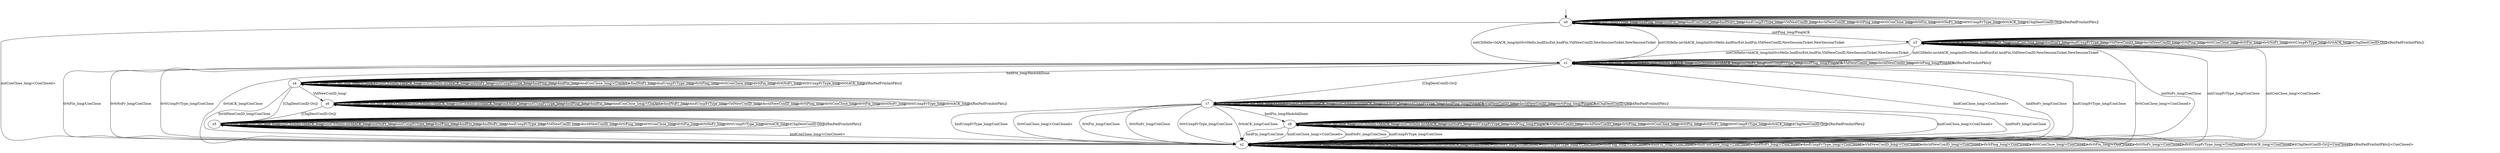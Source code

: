 digraph "../results/quicheModels/quiche-PSK-l-0/learnedModel" {
s0 [label=s0];
s1 [label=s1];
s2 [label=s2];
s3 [label=s3];
s4 [label=s4];
s5 [label=s5];
s6 [label=s6];
s7 [label=s7];
s8 [label=s8];
s0 -> s3  [label="initPing_long/PingACK "];
s0 -> s2  [label="initConClose_long/<ConClosed> "];
s0 -> s1  [label="initCltHello-vldACK_long/initSvrHello,hndEncExt,hndFin,VldNewConID,NewSessionTicket,NewSessionTicket "];
s0 -> s1  [label="initCltHello-invldACK_long/initSvrHello,hndEncExt,hndFin,VldNewConID,NewSessionTicket,NewSessionTicket "];
s0 -> s0  [label="initNoFr_long/ "];
s0 -> s0  [label="initUnxpFrType_long/ "];
s0 -> s0  [label="hndPing_long/ "];
s0 -> s0  [label="hndFin_long/ "];
s0 -> s0  [label="hndConClose_long/ "];
s0 -> s0  [label="hndNoFr_long/ "];
s0 -> s0  [label="hndUnxpFrType_long/ "];
s0 -> s0  [label="VldNewConID_long/ "];
s0 -> s0  [label="InvldNewConID_long/ "];
s0 -> s0  [label="0rttPing_long/ "];
s0 -> s0  [label="0rttConClose_long/ "];
s0 -> s0  [label="0rttFin_long/ "];
s0 -> s0  [label="0rttNoFr_long/ "];
s0 -> s0  [label="0rttUnxpFrType_long/ "];
s0 -> s0  [label="0rttACK_long/ "];
s0 -> s0  [label="[ChgDestConID-Ori]/ "];
s0 -> s0  [label="[RmPadFrmInitPkts]/ "];
s1 -> s1  [label="initPing_long/ "];
s1 -> s1  [label="initConClose_long/<ConAct> "];
s1 -> s1  [label="initCltHello-vldACK_long/ "];
s1 -> s1  [label="initCltHello-invldACK_long/ "];
s1 -> s1  [label="initNoFr_long/ "];
s1 -> s1  [label="initUnxpFrType_long/ "];
s1 -> s1  [label="hndPing_long/PingACK "];
s1 -> s4  [label="hndFin_long/HndshkDone "];
s1 -> s2  [label="hndConClose_long/<ConClosed> "];
s1 -> s2  [label="hndNoFr_long/ConClose "];
s1 -> s2  [label="hndUnxpFrType_long/ConClose "];
s1 -> s1  [label="VldNewConID_long/ "];
s1 -> s1  [label="InvldNewConID_long/ "];
s1 -> s1  [label="0rttPing_long/PingACK "];
s1 -> s2  [label="0rttConClose_long/<ConClosed> "];
s1 -> s2  [label="0rttFin_long/ConClose "];
s1 -> s2  [label="0rttNoFr_long/ConClose "];
s1 -> s2  [label="0rttUnxpFrType_long/ConClose "];
s1 -> s2  [label="0rttACK_long/ConClose "];
s1 -> s7  [label="[ChgDestConID-Ori]/ "];
s1 -> s1  [label="[RmPadFrmInitPkts]/ "];
s2 -> s2  [label="initPing_long/<ConClosed> "];
s2 -> s2  [label="initConClose_long/<ConClosed> "];
s2 -> s2  [label="initCltHello-vldACK_long/<ConClosed> "];
s2 -> s2  [label="initCltHello-invldACK_long/<ConClosed> "];
s2 -> s2  [label="initNoFr_long/<ConClosed> "];
s2 -> s2  [label="initUnxpFrType_long/<ConClosed> "];
s2 -> s2  [label="hndPing_long/<ConClosed> "];
s2 -> s2  [label="hndFin_long/<ConClosed> "];
s2 -> s2  [label="hndConClose_long/<ConClosed> "];
s2 -> s2  [label="hndNoFr_long/<ConClosed> "];
s2 -> s2  [label="hndUnxpFrType_long/<ConClosed> "];
s2 -> s2  [label="VldNewConID_long/<ConClosed> "];
s2 -> s2  [label="InvldNewConID_long/<ConClosed> "];
s2 -> s2  [label="0rttPing_long/<ConClosed> "];
s2 -> s2  [label="0rttConClose_long/<ConClosed> "];
s2 -> s2  [label="0rttFin_long/<ConClosed> "];
s2 -> s2  [label="0rttNoFr_long/<ConClosed> "];
s2 -> s2  [label="0rttUnxpFrType_long/<ConClosed> "];
s2 -> s2  [label="0rttACK_long/<ConClosed> "];
s2 -> s2  [label="[ChgDestConID-Ori]/<ConClosed> "];
s2 -> s2  [label="[RmPadFrmInitPkts]/<ConClosed> "];
s3 -> s3  [label="initPing_long/PingACK "];
s3 -> s2  [label="initConClose_long/<ConClosed> "];
s3 -> s1  [label="initCltHello-vldACK_long/initSvrHello,hndEncExt,hndFin,VldNewConID,NewSessionTicket,NewSessionTicket "];
s3 -> s1  [label="initCltHello-invldACK_long/initSvrHello,hndEncExt,hndFin,VldNewConID,NewSessionTicket,NewSessionTicket "];
s3 -> s2  [label="initNoFr_long/ConClose "];
s3 -> s2  [label="initUnxpFrType_long/ConClose "];
s3 -> s3  [label="hndPing_long/ "];
s3 -> s3  [label="hndFin_long/ "];
s3 -> s3  [label="hndConClose_long/ "];
s3 -> s3  [label="hndNoFr_long/ "];
s3 -> s3  [label="hndUnxpFrType_long/ "];
s3 -> s3  [label="VldNewConID_long/ "];
s3 -> s3  [label="InvldNewConID_long/ "];
s3 -> s3  [label="0rttPing_long/ "];
s3 -> s3  [label="0rttConClose_long/ "];
s3 -> s3  [label="0rttFin_long/ "];
s3 -> s3  [label="0rttNoFr_long/ "];
s3 -> s3  [label="0rttUnxpFrType_long/ "];
s3 -> s3  [label="0rttACK_long/ "];
s3 -> s3  [label="[ChgDestConID-Ori]/ "];
s3 -> s3  [label="[RmPadFrmInitPkts]/ "];
s4 -> s4  [label="initPing_long/ "];
s4 -> s4  [label="initConClose_long/<ConAct> "];
s4 -> s4  [label="initCltHello-vldACK_long/ "];
s4 -> s4  [label="initCltHello-invldACK_long/ "];
s4 -> s4  [label="initNoFr_long/ "];
s4 -> s4  [label="initUnxpFrType_long/ "];
s4 -> s4  [label="hndPing_long/ "];
s4 -> s4  [label="hndFin_long/ "];
s4 -> s4  [label="hndConClose_long/<ConAct> "];
s4 -> s4  [label="hndNoFr_long/ "];
s4 -> s4  [label="hndUnxpFrType_long/ "];
s4 -> s6  [label="VldNewConID_long/ "];
s4 -> s2  [label="InvldNewConID_long/ConClose "];
s4 -> s4  [label="0rttPing_long/ "];
s4 -> s4  [label="0rttConClose_long/ "];
s4 -> s4  [label="0rttFin_long/ "];
s4 -> s4  [label="0rttNoFr_long/ "];
s4 -> s4  [label="0rttUnxpFrType_long/ "];
s4 -> s4  [label="0rttACK_long/ "];
s4 -> s5  [label="[ChgDestConID-Ori]/ "];
s4 -> s4  [label="[RmPadFrmInitPkts]/ "];
s5 -> s5  [label="initPing_long/ "];
s5 -> s5  [label="initConClose_long/ "];
s5 -> s5  [label="initCltHello-vldACK_long/ "];
s5 -> s5  [label="initCltHello-invldACK_long/ "];
s5 -> s5  [label="initNoFr_long/ "];
s5 -> s5  [label="initUnxpFrType_long/ "];
s5 -> s5  [label="hndPing_long/ "];
s5 -> s5  [label="hndFin_long/ "];
s5 -> s2  [label="hndConClose_long/<ConClosed> "];
s5 -> s5  [label="hndNoFr_long/ "];
s5 -> s5  [label="hndUnxpFrType_long/ "];
s5 -> s5  [label="VldNewConID_long/ "];
s5 -> s5  [label="InvldNewConID_long/ "];
s5 -> s5  [label="0rttPing_long/ "];
s5 -> s5  [label="0rttConClose_long/ "];
s5 -> s5  [label="0rttFin_long/ "];
s5 -> s5  [label="0rttNoFr_long/ "];
s5 -> s5  [label="0rttUnxpFrType_long/ "];
s5 -> s5  [label="0rttACK_long/ "];
s5 -> s5  [label="[ChgDestConID-Ori]/ "];
s5 -> s5  [label="[RmPadFrmInitPkts]/ "];
s6 -> s6  [label="initPing_long/ "];
s6 -> s6  [label="initConClose_long/<ConAct> "];
s6 -> s6  [label="initCltHello-vldACK_long/ "];
s6 -> s6  [label="initCltHello-invldACK_long/ "];
s6 -> s6  [label="initNoFr_long/ "];
s6 -> s6  [label="initUnxpFrType_long/ "];
s6 -> s6  [label="hndPing_long/ "];
s6 -> s6  [label="hndFin_long/ "];
s6 -> s6  [label="hndConClose_long/<ConAct> "];
s6 -> s6  [label="hndNoFr_long/ "];
s6 -> s6  [label="hndUnxpFrType_long/ "];
s6 -> s6  [label="VldNewConID_long/ "];
s6 -> s6  [label="InvldNewConID_long/ "];
s6 -> s6  [label="0rttPing_long/ "];
s6 -> s6  [label="0rttConClose_long/ "];
s6 -> s6  [label="0rttFin_long/ "];
s6 -> s6  [label="0rttNoFr_long/ "];
s6 -> s6  [label="0rttUnxpFrType_long/ "];
s6 -> s6  [label="0rttACK_long/ "];
s6 -> s5  [label="[ChgDestConID-Ori]/ "];
s6 -> s6  [label="[RmPadFrmInitPkts]/ "];
s7 -> s7  [label="initPing_long/ "];
s7 -> s7  [label="initConClose_long/<ConAct> "];
s7 -> s7  [label="initCltHello-vldACK_long/ "];
s7 -> s7  [label="initCltHello-invldACK_long/ "];
s7 -> s7  [label="initNoFr_long/ "];
s7 -> s7  [label="initUnxpFrType_long/ "];
s7 -> s7  [label="hndPing_long/PingACK "];
s7 -> s8  [label="hndFin_long/HndshkDone "];
s7 -> s2  [label="hndConClose_long/<ConClosed> "];
s7 -> s2  [label="hndNoFr_long/ConClose "];
s7 -> s2  [label="hndUnxpFrType_long/ConClose "];
s7 -> s7  [label="VldNewConID_long/ "];
s7 -> s7  [label="InvldNewConID_long/ "];
s7 -> s7  [label="0rttPing_long/PingACK "];
s7 -> s2  [label="0rttConClose_long/<ConClosed> "];
s7 -> s2  [label="0rttFin_long/ConClose "];
s7 -> s2  [label="0rttNoFr_long/ConClose "];
s7 -> s2  [label="0rttUnxpFrType_long/ConClose "];
s7 -> s2  [label="0rttACK_long/ConClose "];
s7 -> s7  [label="[ChgDestConID-Ori]/ "];
s7 -> s7  [label="[RmPadFrmInitPkts]/ "];
s8 -> s8  [label="initPing_long/ "];
s8 -> s8  [label="initConClose_long/ "];
s8 -> s8  [label="initCltHello-vldACK_long/ "];
s8 -> s8  [label="initCltHello-invldACK_long/ "];
s8 -> s8  [label="initNoFr_long/ "];
s8 -> s8  [label="initUnxpFrType_long/ "];
s8 -> s8  [label="hndPing_long/PingACK "];
s8 -> s2  [label="hndFin_long/ConClose "];
s8 -> s2  [label="hndConClose_long/<ConClosed> "];
s8 -> s2  [label="hndNoFr_long/ConClose "];
s8 -> s2  [label="hndUnxpFrType_long/ConClose "];
s8 -> s8  [label="VldNewConID_long/ "];
s8 -> s8  [label="InvldNewConID_long/ "];
s8 -> s8  [label="0rttPing_long/ "];
s8 -> s8  [label="0rttConClose_long/ "];
s8 -> s8  [label="0rttFin_long/ "];
s8 -> s8  [label="0rttNoFr_long/ "];
s8 -> s8  [label="0rttUnxpFrType_long/ "];
s8 -> s8  [label="0rttACK_long/ "];
s8 -> s8  [label="[ChgDestConID-Ori]/ "];
s8 -> s8  [label="[RmPadFrmInitPkts]/ "];
__start0 [label="", shape=none];
__start0 -> s0  [label=""];
}
